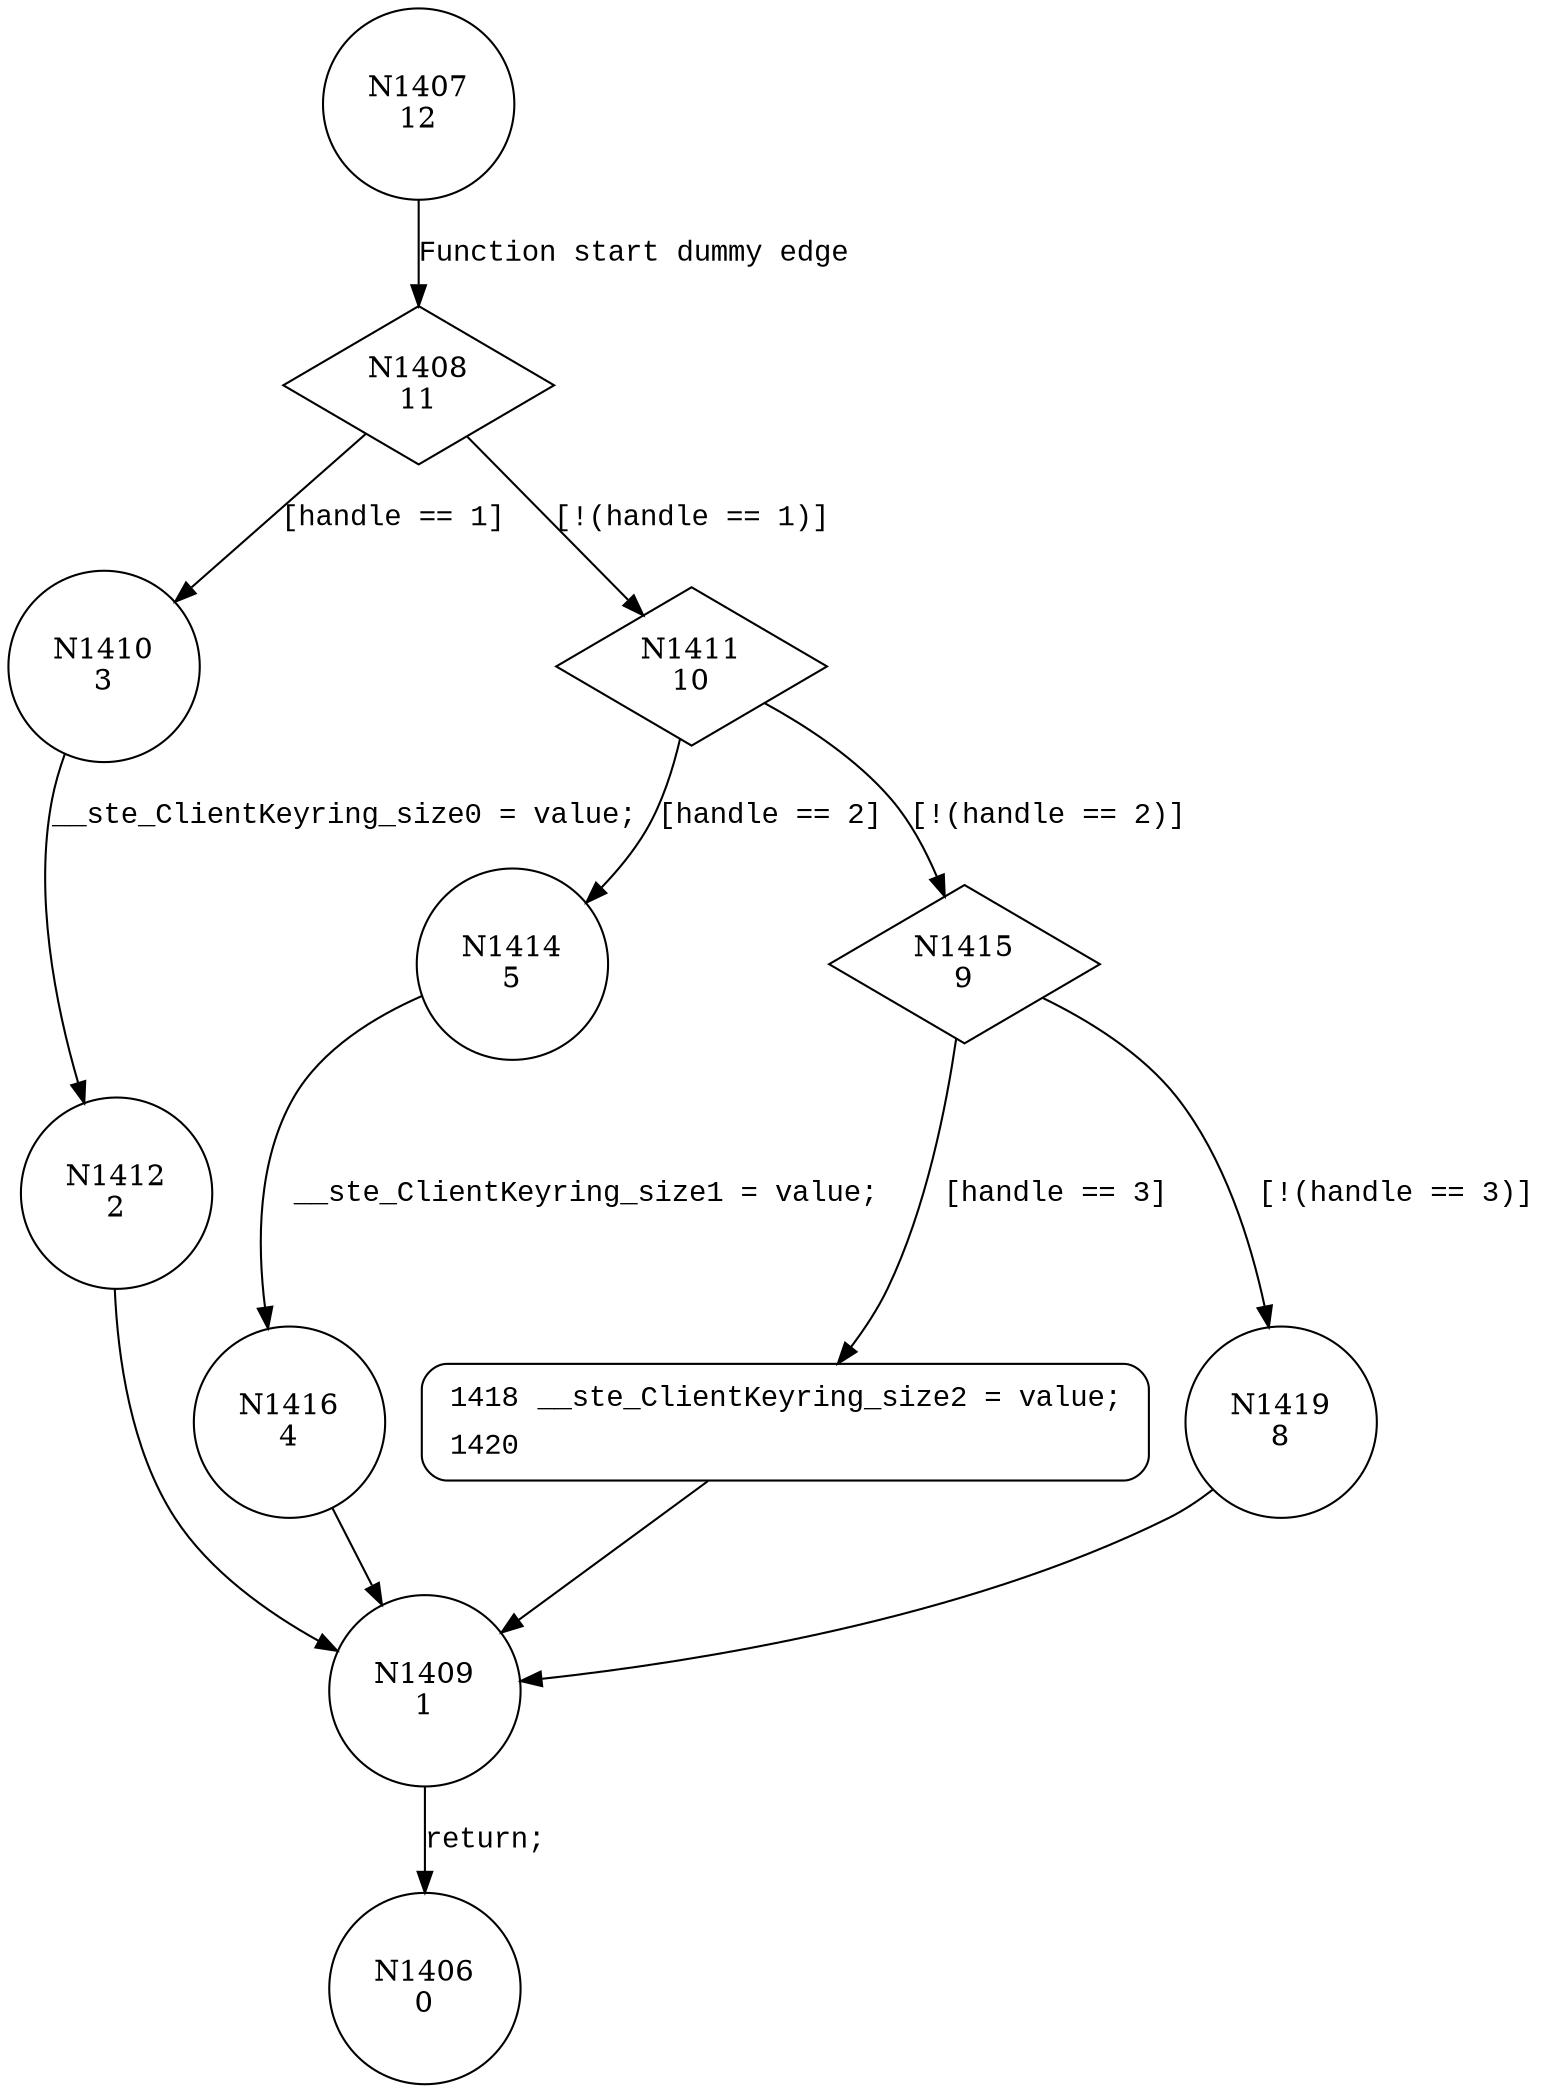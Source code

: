 digraph setClientKeyringSize {
1407 [shape="circle" label="N1407\n12"]
1408 [shape="diamond" label="N1408\n11"]
1410 [shape="circle" label="N1410\n3"]
1411 [shape="diamond" label="N1411\n10"]
1414 [shape="circle" label="N1414\n5"]
1415 [shape="diamond" label="N1415\n9"]
1418 [shape="circle" label="N1418\n7"]
1419 [shape="circle" label="N1419\n8"]
1409 [shape="circle" label="N1409\n1"]
1406 [shape="circle" label="N1406\n0"]
1416 [shape="circle" label="N1416\n4"]
1412 [shape="circle" label="N1412\n2"]
1418 [style="filled,bold" penwidth="1" fillcolor="white" fontname="Courier New" shape="Mrecord" label=<<table border="0" cellborder="0" cellpadding="3" bgcolor="white"><tr><td align="right">1418</td><td align="left">__ste_ClientKeyring_size2 = value;</td></tr><tr><td align="right">1420</td><td align="left"></td></tr></table>>]
1418 -> 1409[label=""]
1407 -> 1408 [label="Function start dummy edge" fontname="Courier New"]
1408 -> 1410 [label="[handle == 1]" fontname="Courier New"]
1408 -> 1411 [label="[!(handle == 1)]" fontname="Courier New"]
1411 -> 1414 [label="[handle == 2]" fontname="Courier New"]
1411 -> 1415 [label="[!(handle == 2)]" fontname="Courier New"]
1415 -> 1418 [label="[handle == 3]" fontname="Courier New"]
1415 -> 1419 [label="[!(handle == 3)]" fontname="Courier New"]
1409 -> 1406 [label="return;" fontname="Courier New"]
1414 -> 1416 [label="__ste_ClientKeyring_size1 = value;" fontname="Courier New"]
1410 -> 1412 [label="__ste_ClientKeyring_size0 = value;" fontname="Courier New"]
1419 -> 1409 [label="" fontname="Courier New"]
1416 -> 1409 [label="" fontname="Courier New"]
1412 -> 1409 [label="" fontname="Courier New"]
}